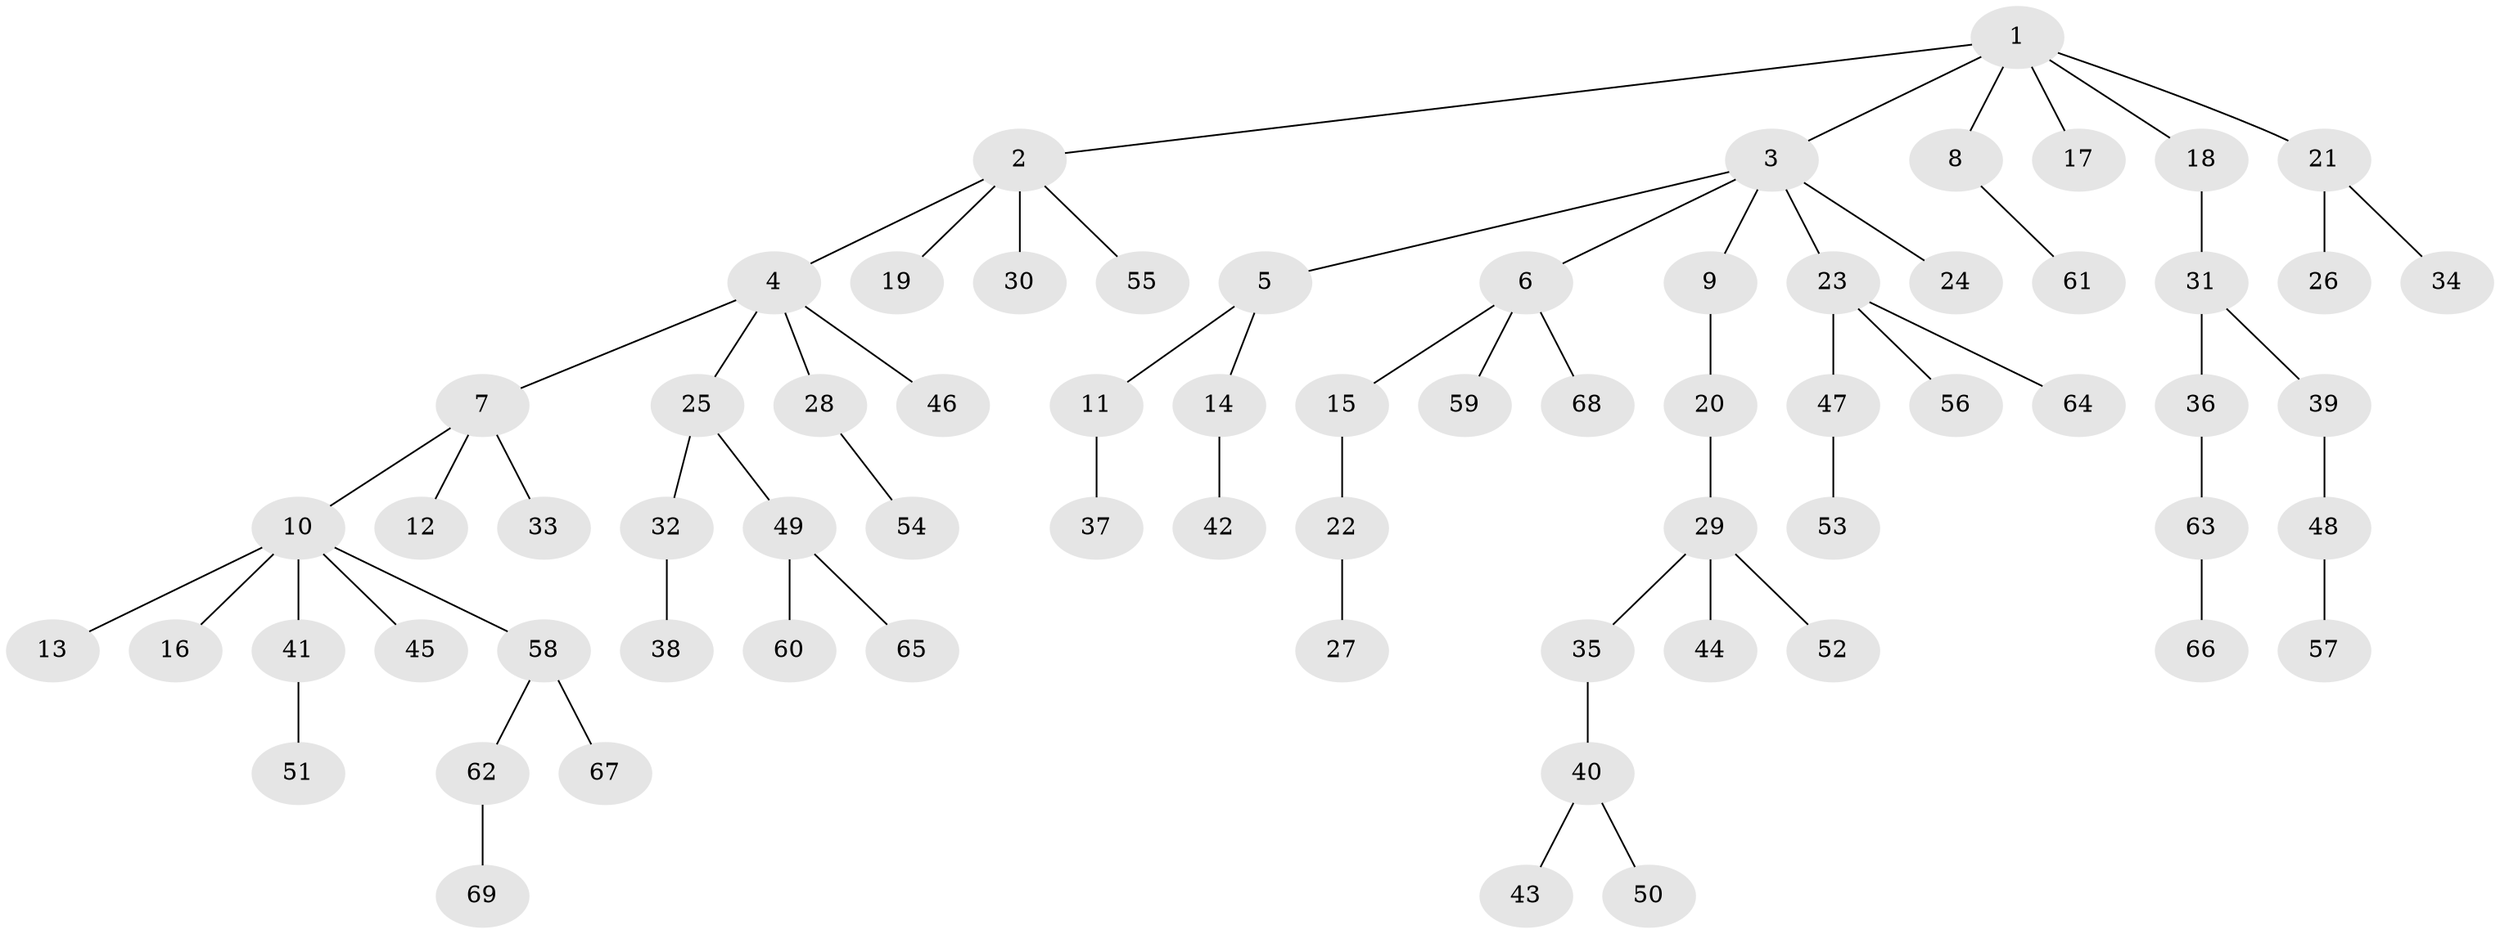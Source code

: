 // Generated by graph-tools (version 1.1) at 2025/11/02/27/25 16:11:27]
// undirected, 69 vertices, 68 edges
graph export_dot {
graph [start="1"]
  node [color=gray90,style=filled];
  1;
  2;
  3;
  4;
  5;
  6;
  7;
  8;
  9;
  10;
  11;
  12;
  13;
  14;
  15;
  16;
  17;
  18;
  19;
  20;
  21;
  22;
  23;
  24;
  25;
  26;
  27;
  28;
  29;
  30;
  31;
  32;
  33;
  34;
  35;
  36;
  37;
  38;
  39;
  40;
  41;
  42;
  43;
  44;
  45;
  46;
  47;
  48;
  49;
  50;
  51;
  52;
  53;
  54;
  55;
  56;
  57;
  58;
  59;
  60;
  61;
  62;
  63;
  64;
  65;
  66;
  67;
  68;
  69;
  1 -- 2;
  1 -- 3;
  1 -- 8;
  1 -- 17;
  1 -- 18;
  1 -- 21;
  2 -- 4;
  2 -- 19;
  2 -- 30;
  2 -- 55;
  3 -- 5;
  3 -- 6;
  3 -- 9;
  3 -- 23;
  3 -- 24;
  4 -- 7;
  4 -- 25;
  4 -- 28;
  4 -- 46;
  5 -- 11;
  5 -- 14;
  6 -- 15;
  6 -- 59;
  6 -- 68;
  7 -- 10;
  7 -- 12;
  7 -- 33;
  8 -- 61;
  9 -- 20;
  10 -- 13;
  10 -- 16;
  10 -- 41;
  10 -- 45;
  10 -- 58;
  11 -- 37;
  14 -- 42;
  15 -- 22;
  18 -- 31;
  20 -- 29;
  21 -- 26;
  21 -- 34;
  22 -- 27;
  23 -- 47;
  23 -- 56;
  23 -- 64;
  25 -- 32;
  25 -- 49;
  28 -- 54;
  29 -- 35;
  29 -- 44;
  29 -- 52;
  31 -- 36;
  31 -- 39;
  32 -- 38;
  35 -- 40;
  36 -- 63;
  39 -- 48;
  40 -- 43;
  40 -- 50;
  41 -- 51;
  47 -- 53;
  48 -- 57;
  49 -- 60;
  49 -- 65;
  58 -- 62;
  58 -- 67;
  62 -- 69;
  63 -- 66;
}
